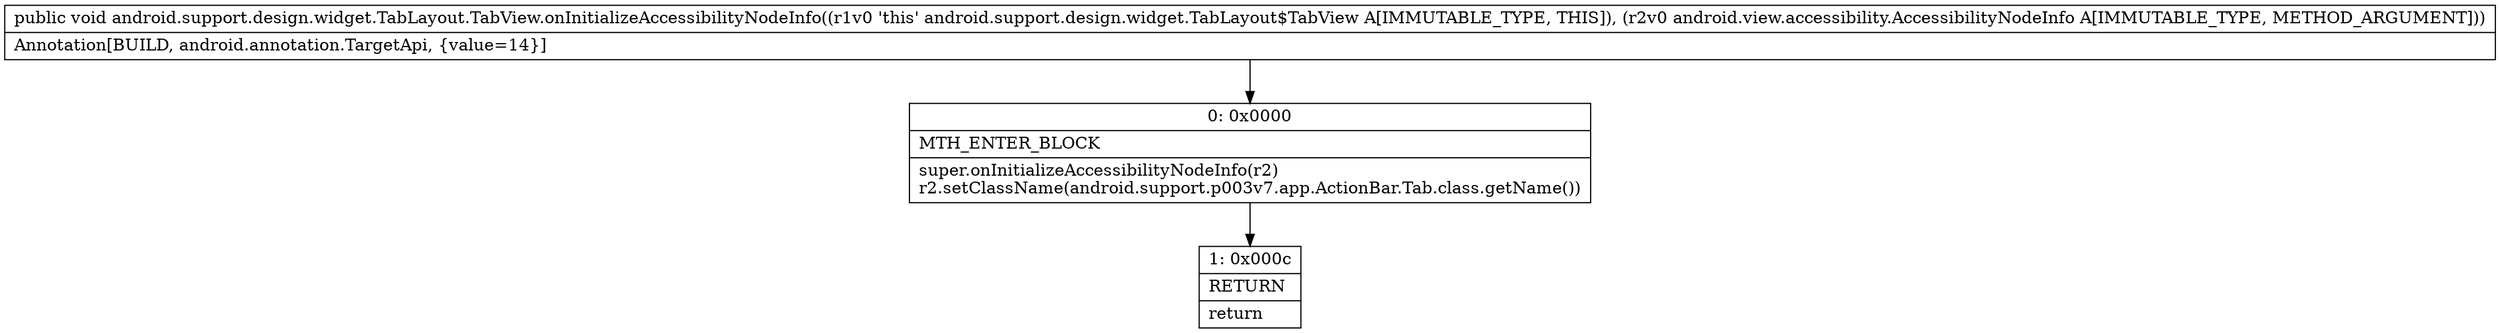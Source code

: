 digraph "CFG forandroid.support.design.widget.TabLayout.TabView.onInitializeAccessibilityNodeInfo(Landroid\/view\/accessibility\/AccessibilityNodeInfo;)V" {
Node_0 [shape=record,label="{0\:\ 0x0000|MTH_ENTER_BLOCK\l|super.onInitializeAccessibilityNodeInfo(r2)\lr2.setClassName(android.support.p003v7.app.ActionBar.Tab.class.getName())\l}"];
Node_1 [shape=record,label="{1\:\ 0x000c|RETURN\l|return\l}"];
MethodNode[shape=record,label="{public void android.support.design.widget.TabLayout.TabView.onInitializeAccessibilityNodeInfo((r1v0 'this' android.support.design.widget.TabLayout$TabView A[IMMUTABLE_TYPE, THIS]), (r2v0 android.view.accessibility.AccessibilityNodeInfo A[IMMUTABLE_TYPE, METHOD_ARGUMENT]))  | Annotation[BUILD, android.annotation.TargetApi, \{value=14\}]\l}"];
MethodNode -> Node_0;
Node_0 -> Node_1;
}

